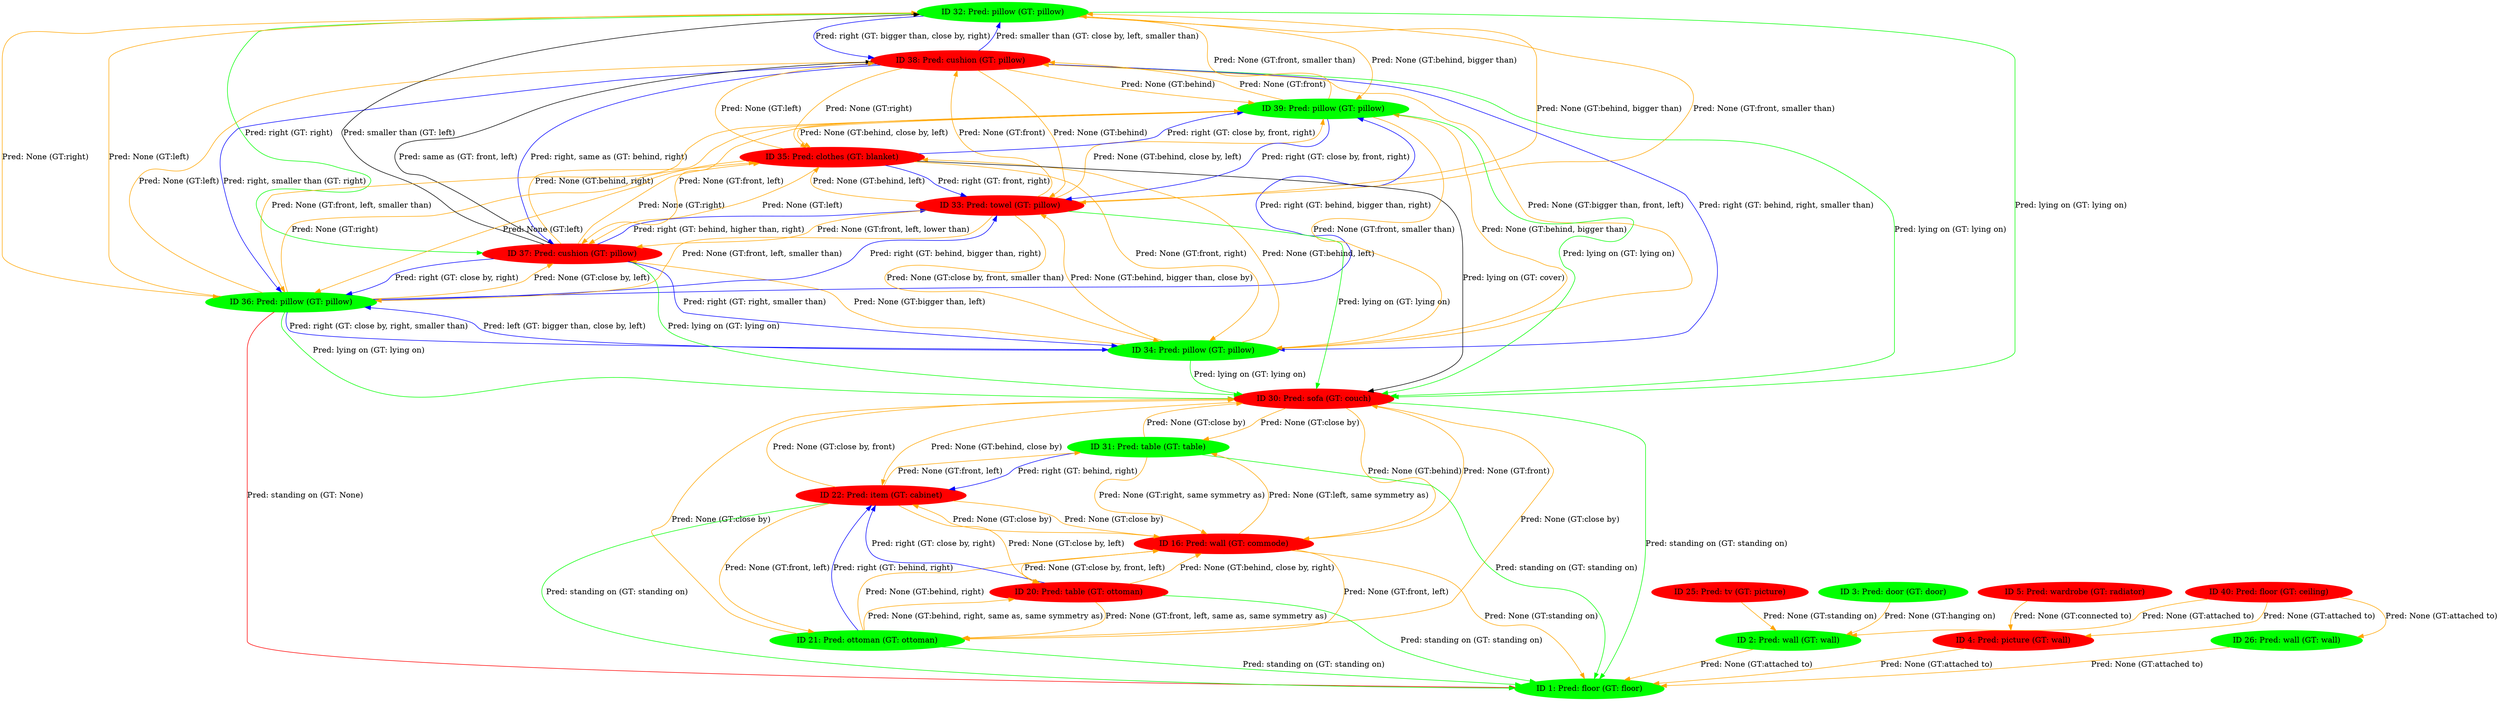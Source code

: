// 3DSSG: f2c76fe5-2239-29d0-8593-1a2555125595
digraph "f2c76fe5-2239-29d0-8593-1a2555125595" {
	32 [label="ID 32: Pred: pillow (GT: pillow)" color=green style=filled]
	1 [label="ID 1: Pred: floor (GT: floor)" color=green style=filled]
	2 [label="ID 2: Pred: wall (GT: wall)" color=green style=filled]
	38 [label="ID 38: Pred: cushion (GT: pillow)" color=red style=filled]
	30 [label="ID 30: Pred: sofa (GT: couch)" color=red style=filled]
	31 [label="ID 31: Pred: table (GT: table)" color=green style=filled]
	34 [label="ID 34: Pred: pillow (GT: pillow)" color=green style=filled]
	36 [label="ID 36: Pred: pillow (GT: pillow)" color=green style=filled]
	37 [label="ID 37: Pred: cushion (GT: pillow)" color=red style=filled]
	33 [label="ID 33: Pred: towel (GT: pillow)" color=red style=filled]
	35 [label="ID 35: Pred: clothes (GT: blanket)" color=red style=filled]
	39 [label="ID 39: Pred: pillow (GT: pillow)" color=green style=filled]
	21 [label="ID 21: Pred: ottoman (GT: ottoman)" color=green style=filled]
	26 [label="ID 26: Pred: wall (GT: wall)" color=green style=filled]
	20 [label="ID 20: Pred: table (GT: ottoman)" color=red style=filled]
	16 [label="ID 16: Pred: wall (GT: commode)" color=red style=filled]
	25 [label="ID 25: Pred: tv (GT: picture)" color=red style=filled]
	3 [label="ID 3: Pred: door (GT: door)" color=green style=filled]
	4 [label="ID 4: Pred: picture (GT: wall)" color=red style=filled]
	5 [label="ID 5: Pred: wardrobe (GT: radiator)" color=red style=filled]
	40 [label="ID 40: Pred: floor (GT: ceiling)" color=red style=filled]
	22 [label="ID 22: Pred: item (GT: cabinet)" color=red style=filled]
	32 -> 38 [label="Pred: right (GT: bigger than, close by, right)" color=blue]
	32 -> 30 [label="Pred: lying on (GT: lying on)" color=green]
	32 -> 36 [label="Pred: None (GT:right)" color=orange]
	32 -> 37 [label="Pred: right (GT: right)" color=green]
	32 -> 33 [label="Pred: None (GT:behind, bigger than)" color=orange]
	32 -> 39 [label="Pred: None (GT:behind, bigger than)" color=orange]
	2 -> 1 [label="Pred: None (GT:attached to)" color=orange]
	38 -> 32 [label="Pred: smaller than (GT: close by, left, smaller than)" color=blue]
	38 -> 30 [label="Pred: lying on (GT: lying on)" color=green]
	38 -> 34 [label="Pred: right (GT: behind, right, smaller than)" color=blue]
	38 -> 36 [label="Pred: right, smaller than (GT: right)" color=blue]
	38 -> 37 [label="Pred: right, same as (GT: behind, right)" color=blue]
	38 -> 33 [label="Pred: None (GT:behind)" color=orange]
	38 -> 35 [label="Pred: None (GT:right)" color=orange]
	38 -> 39 [label="Pred: None (GT:behind)" color=orange]
	30 -> 1 [label="Pred: standing on (GT: standing on)" color=green]
	30 -> 31 [label="Pred: None (GT:close by)" color=orange]
	30 -> 21 [label="Pred: None (GT:close by)" color=orange]
	30 -> 16 [label="Pred: None (GT:behind)" color=orange]
	30 -> 22 [label="Pred: None (GT:behind, close by)" color=orange]
	31 -> 1 [label="Pred: standing on (GT: standing on)" color=green]
	31 -> 30 [label="Pred: None (GT:close by)" color=orange]
	31 -> 16 [label="Pred: None (GT:right, same symmetry as)" color=orange]
	31 -> 22 [label="Pred: right (GT: behind, right)" color=blue]
	34 -> 38 [label="Pred: None (GT:bigger than, front, left)" color=orange]
	34 -> 30 [label="Pred: lying on (GT: lying on)" color=green]
	34 -> 36 [label="Pred: left (GT: bigger than, close by, left)" color=blue]
	34 -> 37 [label="Pred: None (GT:bigger than, left)" color=orange]
	34 -> 33 [label="Pred: None (GT:behind, bigger than, close by)" color=orange]
	34 -> 35 [label="Pred: None (GT:behind, left)" color=orange]
	34 -> 39 [label="Pred: None (GT:behind, bigger than)" color=orange]
	36 -> 32 [label="Pred: None (GT:left)" color=orange]
	36 -> 38 [label="Pred: None (GT:left)" color=orange]
	36 -> 30 [label="Pred: lying on (GT: lying on)" color=green]
	36 -> 34 [label="Pred: right (GT: close by, right, smaller than)" color=blue]
	36 -> 37 [label="Pred: None (GT:close by, left)" color=orange]
	36 -> 33 [label="Pred: right (GT: behind, bigger than, right)" color=blue]
	36 -> 35 [label="Pred: None (GT:right)" color=orange]
	36 -> 39 [label="Pred: right (GT: behind, bigger than, right)" color=blue]
	37 -> 32 [label="Pred: smaller than (GT: left)" color=black]
	37 -> 38 [label="Pred: same as (GT: front, left)" color=black]
	37 -> 30 [label="Pred: lying on (GT: lying on)" color=green]
	37 -> 34 [label="Pred: right (GT: right, smaller than)" color=blue]
	37 -> 36 [label="Pred: right (GT: close by, right)" color=blue]
	37 -> 33 [label="Pred: right (GT: behind, higher than, right)" color=blue]
	37 -> 35 [label="Pred: None (GT:right)" color=orange]
	37 -> 39 [label="Pred: None (GT:behind, right)" color=orange]
	33 -> 32 [label="Pred: None (GT:front, smaller than)" color=orange]
	33 -> 38 [label="Pred: None (GT:front)" color=orange]
	33 -> 30 [label="Pred: lying on (GT: lying on)" color=green]
	33 -> 34 [label="Pred: None (GT:close by, front, smaller than)" color=orange]
	33 -> 36 [label="Pred: None (GT:front, left, smaller than)" color=orange]
	33 -> 37 [label="Pred: None (GT:front, left, lower than)" color=orange]
	33 -> 35 [label="Pred: None (GT:behind, left)" color=orange]
	33 -> 39 [label="Pred: None (GT:behind, close by, left)" color=orange]
	35 -> 38 [label="Pred: None (GT:left)" color=orange]
	35 -> 30 [label="Pred: lying on (GT: cover)" color=black]
	35 -> 34 [label="Pred: None (GT:front, right)" color=orange]
	35 -> 36 [label="Pred: None (GT:left)" color=orange]
	35 -> 37 [label="Pred: None (GT:left)" color=orange]
	35 -> 33 [label="Pred: right (GT: front, right)" color=blue]
	35 -> 39 [label="Pred: right (GT: close by, front, right)" color=blue]
	39 -> 32 [label="Pred: None (GT:front, smaller than)" color=orange]
	39 -> 38 [label="Pred: None (GT:front)" color=orange]
	39 -> 30 [label="Pred: lying on (GT: lying on)" color=green]
	39 -> 34 [label="Pred: None (GT:front, smaller than)" color=orange]
	39 -> 36 [label="Pred: None (GT:front, left, smaller than)" color=orange]
	39 -> 37 [label="Pred: None (GT:front, left)" color=orange]
	39 -> 33 [label="Pred: right (GT: close by, front, right)" color=blue]
	39 -> 35 [label="Pred: None (GT:behind, close by, left)" color=orange]
	21 -> 1 [label="Pred: standing on (GT: standing on)" color=green]
	21 -> 30 [label="Pred: None (GT:close by)" color=orange]
	21 -> 20 [label="Pred: None (GT:behind, right, same as, same symmetry as)" color=orange]
	21 -> 16 [label="Pred: None (GT:behind, right)" color=orange]
	21 -> 22 [label="Pred: right (GT: behind, right)" color=blue]
	26 -> 1 [label="Pred: None (GT:attached to)" color=orange]
	20 -> 1 [label="Pred: standing on (GT: standing on)" color=green]
	20 -> 21 [label="Pred: None (GT:front, left, same as, same symmetry as)" color=orange]
	20 -> 16 [label="Pred: None (GT:behind, close by, right)" color=orange]
	20 -> 22 [label="Pred: right (GT: close by, right)" color=blue]
	16 -> 1 [label="Pred: None (GT:standing on)" color=orange]
	16 -> 30 [label="Pred: None (GT:front)" color=orange]
	16 -> 31 [label="Pred: None (GT:left, same symmetry as)" color=orange]
	16 -> 21 [label="Pred: None (GT:front, left)" color=orange]
	16 -> 20 [label="Pred: None (GT:close by, front, left)" color=orange]
	16 -> 22 [label="Pred: None (GT:close by)" color=orange]
	25 -> 2 [label="Pred: None (GT:standing on)" color=orange]
	3 -> 2 [label="Pred: None (GT:hanging on)" color=orange]
	4 -> 1 [label="Pred: None (GT:attached to)" color=orange]
	5 -> 4 [label="Pred: None (GT:connected to)" color=orange]
	40 -> 2 [label="Pred: None (GT:attached to)" color=orange]
	40 -> 26 [label="Pred: None (GT:attached to)" color=orange]
	40 -> 4 [label="Pred: None (GT:attached to)" color=orange]
	22 -> 1 [label="Pred: standing on (GT: standing on)" color=green]
	22 -> 30 [label="Pred: None (GT:close by, front)" color=orange]
	22 -> 31 [label="Pred: None (GT:front, left)" color=orange]
	22 -> 21 [label="Pred: None (GT:front, left)" color=orange]
	22 -> 20 [label="Pred: None (GT:close by, left)" color=orange]
	22 -> 16 [label="Pred: None (GT:close by)" color=orange]
	36 -> 1 [label="Pred: standing on (GT: None)" color=red]
}

